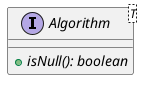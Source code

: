 @startuml

    interface Algorithm<T> {
        {abstract} +isNull(): boolean
    }

@enduml
